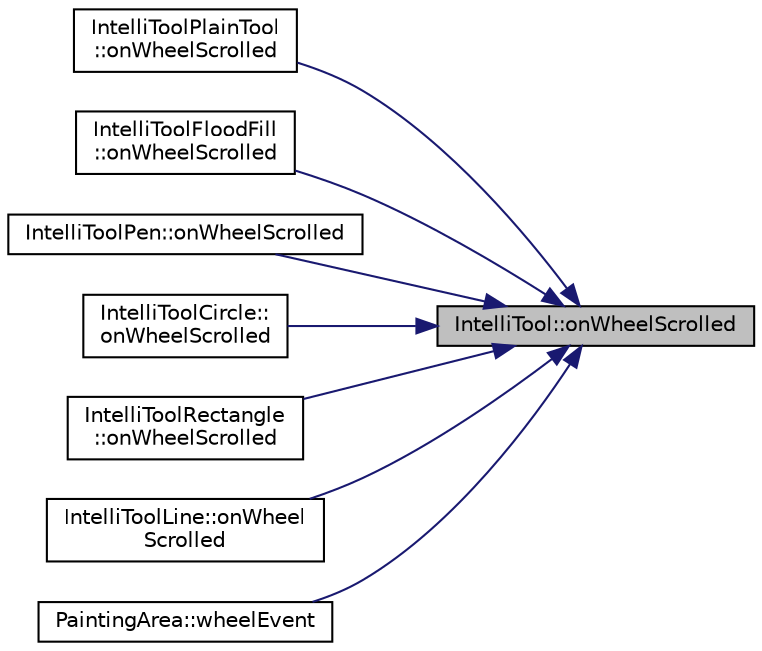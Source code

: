 digraph "IntelliTool::onWheelScrolled"
{
 // LATEX_PDF_SIZE
  edge [fontname="Helvetica",fontsize="10",labelfontname="Helvetica",labelfontsize="10"];
  node [fontname="Helvetica",fontsize="10",shape=record];
  rankdir="RL";
  Node1 [label="IntelliTool::onWheelScrolled",height=0.2,width=0.4,color="black", fillcolor="grey75", style="filled", fontcolor="black",tooltip="A function managing the scroll event. A Positive Value means scrolling outwards. Call this in child c..."];
  Node1 -> Node2 [dir="back",color="midnightblue",fontsize="10",style="solid",fontname="Helvetica"];
  Node2 [label="IntelliToolPlainTool\l::onWheelScrolled",height=0.2,width=0.4,color="black", fillcolor="white", style="filled",URL="$class_intelli_tool_plain_tool.html#adc004ea421e2cc0ac39cc7a6b6d43d0d",tooltip="A function managing the scroll event. A Positive Value means scrolling outwards. Call this in child c..."];
  Node1 -> Node3 [dir="back",color="midnightblue",fontsize="10",style="solid",fontname="Helvetica"];
  Node3 [label="IntelliToolFloodFill\l::onWheelScrolled",height=0.2,width=0.4,color="black", fillcolor="white", style="filled",URL="$class_intelli_tool_flood_fill.html#ad58cc7c065123beb6b0270f99e99b991",tooltip="A function managing the scroll event. A Positive Value means scrolling outwards. Call this in child c..."];
  Node1 -> Node4 [dir="back",color="midnightblue",fontsize="10",style="solid",fontname="Helvetica"];
  Node4 [label="IntelliToolPen::onWheelScrolled",height=0.2,width=0.4,color="black", fillcolor="white", style="filled",URL="$class_intelli_tool_pen.html#afe3626ddff440ab125f4a2465c45427a",tooltip="A function managing the scroll event. A Positive Value means scrolling outwards. Call this in child c..."];
  Node1 -> Node5 [dir="back",color="midnightblue",fontsize="10",style="solid",fontname="Helvetica"];
  Node5 [label="IntelliToolCircle::\lonWheelScrolled",height=0.2,width=0.4,color="black", fillcolor="white", style="filled",URL="$class_intelli_tool_circle.html#ae2d9b0fb6695c184c4cb507a5fb75506",tooltip="A function managing the scroll event. A Positive Value means scrolling outwards. Call this in child c..."];
  Node1 -> Node6 [dir="back",color="midnightblue",fontsize="10",style="solid",fontname="Helvetica"];
  Node6 [label="IntelliToolRectangle\l::onWheelScrolled",height=0.2,width=0.4,color="black", fillcolor="white", style="filled",URL="$class_intelli_tool_rectangle.html#a445c53a56e859f970e59f5036e221e0c",tooltip="A function managing the scroll event. A Positive Value means scrolling outwards. Call this in child c..."];
  Node1 -> Node7 [dir="back",color="midnightblue",fontsize="10",style="solid",fontname="Helvetica"];
  Node7 [label="IntelliToolLine::onWheel\lScrolled",height=0.2,width=0.4,color="black", fillcolor="white", style="filled",URL="$class_intelli_tool_line.html#aaf1d686e1ec43f41b5186ccfd806b125",tooltip="A function managing the scroll event. A Positive Value means scrolling outwards. Call this in child c..."];
  Node1 -> Node8 [dir="back",color="midnightblue",fontsize="10",style="solid",fontname="Helvetica"];
  Node8 [label="PaintingArea::wheelEvent",height=0.2,width=0.4,color="black", fillcolor="white", style="filled",URL="$class_painting_area.html#a632848d99f44d33d7da2618fbc6775a4",tooltip=" "];
}
